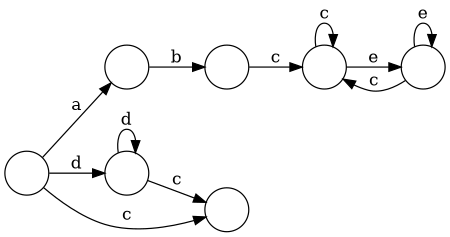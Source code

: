 digraph {
  rankdir=LR;
  size="3"
  node[shape=circle,label=""];
  4 -> 5[label="b"];
  1 -> 2[label="d"];
  1 -> 3[label="c"];
  1 -> 4[label="a"];
  5 -> 6[label="c"];
  2 -> 3[label="c"];
  2 -> 2[label="d"];
  6 -> 7[label="e"];
  6 -> 6[label="c"];
  7 -> 7[label="e"];
  7 -> 6[label="c"];
}
